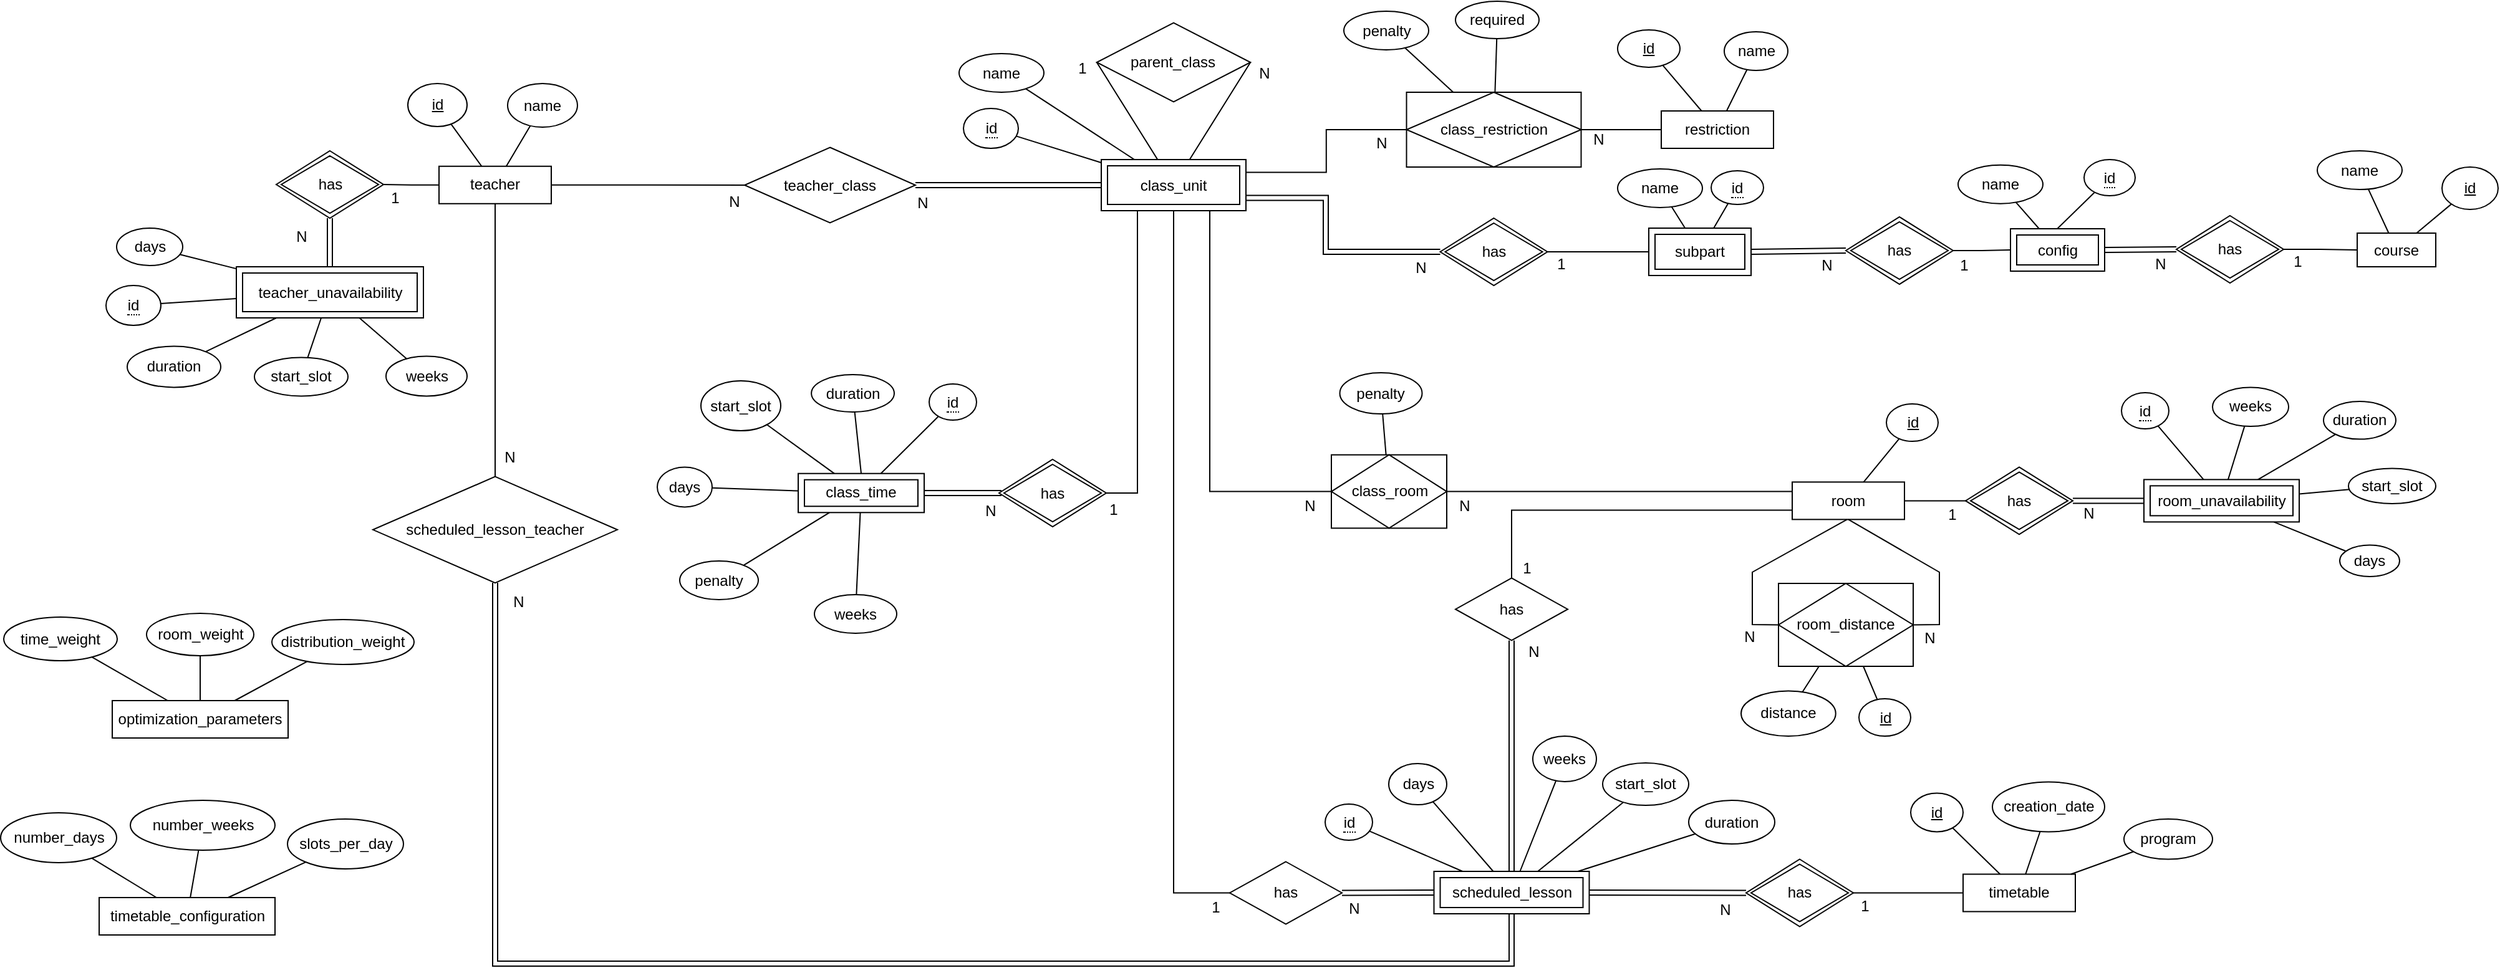 <mxfile version="26.0.16">
  <diagram name="Page-1" id="pkXf-up6cnqvc38uH5pA">
    <mxGraphModel dx="1862" dy="626" grid="0" gridSize="10" guides="1" tooltips="1" connect="1" arrows="1" fold="1" page="1" pageScale="1" pageWidth="827" pageHeight="1169" math="0" shadow="0">
      <root>
        <mxCell id="0" />
        <mxCell id="1" parent="0" />
        <mxCell id="RfgUkLckM-XOD2t2Phgp-1" value="teacher" style="rounded=0;whiteSpace=wrap;html=1;" parent="1" vertex="1">
          <mxGeometry x="-413" y="144.38" width="90" height="30" as="geometry" />
        </mxCell>
        <mxCell id="RfgUkLckM-XOD2t2Phgp-3" value="timetable" style="rounded=0;whiteSpace=wrap;html=1;" parent="1" vertex="1">
          <mxGeometry x="809" y="712.25" width="90" height="30" as="geometry" />
        </mxCell>
        <mxCell id="RfgUkLckM-XOD2t2Phgp-4" value="name" style="ellipse;whiteSpace=wrap;html=1;" parent="1" vertex="1">
          <mxGeometry x="-358" y="78" width="56" height="35" as="geometry" />
        </mxCell>
        <mxCell id="RfgUkLckM-XOD2t2Phgp-5" value="&lt;u&gt;id&lt;/u&gt;" style="ellipse;whiteSpace=wrap;html=1;" parent="1" vertex="1">
          <mxGeometry x="-438" y="78" width="47.5" height="34.5" as="geometry" />
        </mxCell>
        <mxCell id="RfgUkLckM-XOD2t2Phgp-8" value="" style="endArrow=none;html=1;rounded=0;" parent="1" source="RfgUkLckM-XOD2t2Phgp-5" target="RfgUkLckM-XOD2t2Phgp-1" edge="1">
          <mxGeometry width="50" height="50" relative="1" as="geometry">
            <mxPoint x="-448" y="159" as="sourcePoint" />
            <mxPoint x="-398" y="159" as="targetPoint" />
          </mxGeometry>
        </mxCell>
        <mxCell id="RfgUkLckM-XOD2t2Phgp-9" value="" style="endArrow=none;html=1;rounded=0;" parent="1" source="RfgUkLckM-XOD2t2Phgp-4" target="RfgUkLckM-XOD2t2Phgp-1" edge="1">
          <mxGeometry width="50" height="50" relative="1" as="geometry">
            <mxPoint x="-329.118" y="101.647" as="sourcePoint" />
            <mxPoint x="-364" y="144" as="targetPoint" />
          </mxGeometry>
        </mxCell>
        <mxCell id="RfgUkLckM-XOD2t2Phgp-14" value="&lt;u&gt;id&lt;/u&gt;" style="ellipse;whiteSpace=wrap;html=1;" parent="1" vertex="1">
          <mxGeometry x="767" y="647.25" width="42" height="31" as="geometry" />
        </mxCell>
        <mxCell id="RfgUkLckM-XOD2t2Phgp-19" value="" style="endArrow=none;html=1;rounded=0;" parent="1" source="RfgUkLckM-XOD2t2Phgp-14" target="RfgUkLckM-XOD2t2Phgp-3" edge="1">
          <mxGeometry width="50" height="50" relative="1" as="geometry">
            <mxPoint x="249" y="1077.25" as="sourcePoint" />
            <mxPoint x="251" y="1107.25" as="targetPoint" />
          </mxGeometry>
        </mxCell>
        <mxCell id="bcXNtD89giMIb3jXFdts-1" value="course" style="rounded=0;whiteSpace=wrap;html=1;" parent="1" vertex="1">
          <mxGeometry x="1125" y="198" width="63" height="27" as="geometry" />
        </mxCell>
        <mxCell id="bcXNtD89giMIb3jXFdts-14" value="&lt;u&gt;id&lt;/u&gt;" style="ellipse;whiteSpace=wrap;html=1;" parent="1" vertex="1">
          <mxGeometry x="1193" y="145" width="45" height="34" as="geometry" />
        </mxCell>
        <mxCell id="bcXNtD89giMIb3jXFdts-15" value="" style="endArrow=none;html=1;rounded=0;" parent="1" source="bcXNtD89giMIb3jXFdts-14" target="bcXNtD89giMIb3jXFdts-1" edge="1">
          <mxGeometry width="50" height="50" relative="1" as="geometry">
            <mxPoint x="471" y="284" as="sourcePoint" />
            <mxPoint x="436" y="340" as="targetPoint" />
          </mxGeometry>
        </mxCell>
        <mxCell id="jiQwkbqRdQQgW2EyC9Wi-4" style="edgeStyle=orthogonalEdgeStyle;rounded=0;orthogonalLoop=1;jettySize=auto;html=1;entryX=0;entryY=0.5;entryDx=0;entryDy=0;endArrow=none;startFill=0;exitX=1;exitY=0.5;exitDx=0;exitDy=0;" parent="1" source="DnB-IcPGnR8jbc4Zhwd8-8" target="bcXNtD89giMIb3jXFdts-1" edge="1">
          <mxGeometry relative="1" as="geometry">
            <mxPoint x="1069" y="211" as="sourcePoint" />
          </mxGeometry>
        </mxCell>
        <mxCell id="jiQwkbqRdQQgW2EyC9Wi-11" value="N" style="text;html=1;align=center;verticalAlign=middle;whiteSpace=wrap;rounded=0;" parent="1" vertex="1">
          <mxGeometry x="362.75" y="213" width="22.5" height="25" as="geometry" />
        </mxCell>
        <mxCell id="CwpDE3YvrMXc87gRrV8c-2" value="restriction" style="rounded=0;whiteSpace=wrap;html=1;" parent="1" vertex="1">
          <mxGeometry x="567" y="100" width="90" height="30" as="geometry" />
        </mxCell>
        <mxCell id="CwpDE3YvrMXc87gRrV8c-5" value="" style="endArrow=none;html=1;rounded=0;exitX=0;exitY=0.5;exitDx=0;exitDy=0;edgeStyle=orthogonalEdgeStyle;entryX=1;entryY=0.25;entryDx=0;entryDy=0;" parent="1" source="DnB-IcPGnR8jbc4Zhwd8-31" target="34NMFO7QnpSHcD-VDxKC-9" edge="1">
          <mxGeometry width="50" height="50" relative="1" as="geometry">
            <mxPoint x="355.0" y="115.005" as="sourcePoint" />
            <mxPoint x="246" y="100" as="targetPoint" />
          </mxGeometry>
        </mxCell>
        <mxCell id="CwpDE3YvrMXc87gRrV8c-6" value="" style="endArrow=none;html=1;rounded=0;entryX=0;entryY=0.5;entryDx=0;entryDy=0;edgeStyle=orthogonalEdgeStyle;exitX=1;exitY=0.5;exitDx=0;exitDy=0;" parent="1" source="DnB-IcPGnR8jbc4Zhwd8-31" target="CwpDE3YvrMXc87gRrV8c-2" edge="1">
          <mxGeometry width="50" height="50" relative="1" as="geometry">
            <mxPoint x="510.5" y="115.005" as="sourcePoint" />
            <mxPoint x="260" y="100" as="targetPoint" />
          </mxGeometry>
        </mxCell>
        <mxCell id="CwpDE3YvrMXc87gRrV8c-9" value="&lt;u&gt;id&lt;/u&gt;" style="ellipse;whiteSpace=wrap;html=1;" parent="1" vertex="1">
          <mxGeometry x="532" y="35" width="50" height="30" as="geometry" />
        </mxCell>
        <mxCell id="CwpDE3YvrMXc87gRrV8c-10" value="" style="endArrow=none;html=1;rounded=0;" parent="1" source="CwpDE3YvrMXc87gRrV8c-9" target="CwpDE3YvrMXc87gRrV8c-2" edge="1">
          <mxGeometry width="50" height="50" relative="1" as="geometry">
            <mxPoint x="299" y="51" as="sourcePoint" />
            <mxPoint x="349" y="1" as="targetPoint" />
          </mxGeometry>
        </mxCell>
        <mxCell id="CwpDE3YvrMXc87gRrV8c-11" value="name" style="ellipse;whiteSpace=wrap;html=1;" parent="1" vertex="1">
          <mxGeometry x="617.5" y="36.5" width="51" height="31" as="geometry" />
        </mxCell>
        <mxCell id="CwpDE3YvrMXc87gRrV8c-12" value="" style="endArrow=none;html=1;rounded=0;" parent="1" source="CwpDE3YvrMXc87gRrV8c-11" target="CwpDE3YvrMXc87gRrV8c-2" edge="1">
          <mxGeometry width="50" height="50" relative="1" as="geometry">
            <mxPoint x="-17" y="-57" as="sourcePoint" />
            <mxPoint x="65" y="-14" as="targetPoint" />
          </mxGeometry>
        </mxCell>
        <mxCell id="xcnXYv3SaFBbOcyUdqIz-3" value="N" style="text;html=1;align=center;verticalAlign=middle;whiteSpace=wrap;rounded=0;" parent="1" vertex="1">
          <mxGeometry x="330.5" y="113" width="23.5" height="25.5" as="geometry" />
        </mxCell>
        <mxCell id="xcnXYv3SaFBbOcyUdqIz-4" value="N" style="text;html=1;align=center;verticalAlign=middle;whiteSpace=wrap;rounded=0;" parent="1" vertex="1">
          <mxGeometry x="506" y="113" width="22" height="20" as="geometry" />
        </mxCell>
        <mxCell id="xcnXYv3SaFBbOcyUdqIz-6" value="room" style="rounded=0;whiteSpace=wrap;html=1;" parent="1" vertex="1">
          <mxGeometry x="672" y="397.69" width="90" height="30" as="geometry" />
        </mxCell>
        <mxCell id="xcnXYv3SaFBbOcyUdqIz-7" value="&lt;u&gt;id&lt;/u&gt;" style="ellipse;whiteSpace=wrap;html=1;" parent="1" vertex="1">
          <mxGeometry x="747.5" y="335" width="41.5" height="30" as="geometry" />
        </mxCell>
        <mxCell id="xcnXYv3SaFBbOcyUdqIz-8" value="" style="endArrow=none;html=1;rounded=0;" parent="1" source="xcnXYv3SaFBbOcyUdqIz-7" target="xcnXYv3SaFBbOcyUdqIz-6" edge="1">
          <mxGeometry width="50" height="50" relative="1" as="geometry">
            <mxPoint x="572" y="417.69" as="sourcePoint" />
            <mxPoint x="632" y="445.69" as="targetPoint" />
          </mxGeometry>
        </mxCell>
        <mxCell id="xcnXYv3SaFBbOcyUdqIz-10" value="" style="endArrow=none;html=1;rounded=0;exitX=0.5;exitY=1;exitDx=0;exitDy=0;entryX=0;entryY=0.5;entryDx=0;entryDy=0;" parent="1" target="DnB-IcPGnR8jbc4Zhwd8-32" edge="1">
          <mxGeometry width="50" height="50" relative="1" as="geometry">
            <mxPoint x="716" y="427.69" as="sourcePoint" />
            <mxPoint x="652" y="506.375" as="targetPoint" />
            <Array as="points">
              <mxPoint x="640" y="470" />
              <mxPoint x="640" y="512" />
            </Array>
          </mxGeometry>
        </mxCell>
        <mxCell id="xcnXYv3SaFBbOcyUdqIz-16" value="" style="endArrow=none;html=1;rounded=0;entryX=1;entryY=0.5;entryDx=0;entryDy=0;edgeStyle=orthogonalEdgeStyle;exitX=0;exitY=0.5;exitDx=0;exitDy=0;" parent="1" source="DnB-IcPGnR8jbc4Zhwd8-22" target="xcnXYv3SaFBbOcyUdqIz-6" edge="1">
          <mxGeometry width="50" height="50" relative="1" as="geometry">
            <mxPoint x="807.5" y="412.69" as="sourcePoint" />
            <mxPoint x="282" y="388.19" as="targetPoint" />
          </mxGeometry>
        </mxCell>
        <mxCell id="xcnXYv3SaFBbOcyUdqIz-18" value="N" style="text;html=1;align=center;verticalAlign=middle;whiteSpace=wrap;rounded=0;" parent="1" vertex="1">
          <mxGeometry x="897" y="409" width="25.5" height="28.69" as="geometry" />
        </mxCell>
        <mxCell id="xcnXYv3SaFBbOcyUdqIz-19" value="1" style="text;html=1;align=center;verticalAlign=middle;whiteSpace=wrap;rounded=0;" parent="1" vertex="1">
          <mxGeometry x="790" y="410" width="21" height="27.69" as="geometry" />
        </mxCell>
        <mxCell id="xcnXYv3SaFBbOcyUdqIz-20" value="start_slot" style="ellipse;whiteSpace=wrap;html=1;" parent="1" vertex="1">
          <mxGeometry x="1118" y="386.69" width="70" height="28.31" as="geometry" />
        </mxCell>
        <mxCell id="xcnXYv3SaFBbOcyUdqIz-21" value="duration" style="ellipse;whiteSpace=wrap;html=1;" parent="1" vertex="1">
          <mxGeometry x="1098" y="333" width="58" height="30.31" as="geometry" />
        </mxCell>
        <mxCell id="xcnXYv3SaFBbOcyUdqIz-22" value="weeks" style="ellipse;whiteSpace=wrap;html=1;" parent="1" vertex="1">
          <mxGeometry x="1009" y="321.69" width="61" height="31.31" as="geometry" />
        </mxCell>
        <mxCell id="xcnXYv3SaFBbOcyUdqIz-23" value="" style="endArrow=none;html=1;rounded=0;" parent="1" source="xcnXYv3SaFBbOcyUdqIz-22" target="DnB-IcPGnR8jbc4Zhwd8-23" edge="1">
          <mxGeometry width="50" height="50" relative="1" as="geometry">
            <mxPoint x="892" y="207.69" as="sourcePoint" />
            <mxPoint x="1033.655" y="395.19" as="targetPoint" />
          </mxGeometry>
        </mxCell>
        <mxCell id="xcnXYv3SaFBbOcyUdqIz-24" value="" style="endArrow=none;html=1;rounded=0;" parent="1" source="xcnXYv3SaFBbOcyUdqIz-21" target="DnB-IcPGnR8jbc4Zhwd8-23" edge="1">
          <mxGeometry width="50" height="50" relative="1" as="geometry">
            <mxPoint x="1032" y="307.69" as="sourcePoint" />
            <mxPoint x="1083.778" y="395.19" as="targetPoint" />
          </mxGeometry>
        </mxCell>
        <mxCell id="xcnXYv3SaFBbOcyUdqIz-25" value="" style="endArrow=none;html=1;rounded=0;" parent="1" source="xcnXYv3SaFBbOcyUdqIz-20" target="DnB-IcPGnR8jbc4Zhwd8-23" edge="1">
          <mxGeometry width="50" height="50" relative="1" as="geometry">
            <mxPoint x="986" y="356.69" as="sourcePoint" />
            <mxPoint x="1102" y="419.982" as="targetPoint" />
          </mxGeometry>
        </mxCell>
        <mxCell id="xcnXYv3SaFBbOcyUdqIz-26" value="N" style="text;html=1;align=center;verticalAlign=middle;whiteSpace=wrap;rounded=0;" parent="1" vertex="1">
          <mxGeometry x="628" y="511" width="20" height="22.5" as="geometry" />
        </mxCell>
        <mxCell id="xcnXYv3SaFBbOcyUdqIz-27" value="N" style="text;html=1;align=center;verticalAlign=middle;whiteSpace=wrap;rounded=0;" parent="1" vertex="1">
          <mxGeometry x="773.5" y="511" width="16.5" height="23.5" as="geometry" />
        </mxCell>
        <mxCell id="xcnXYv3SaFBbOcyUdqIz-33" style="edgeStyle=orthogonalEdgeStyle;rounded=0;orthogonalLoop=1;jettySize=auto;html=1;endArrow=none;startFill=0;entryX=0;entryY=0.5;entryDx=0;entryDy=0;exitX=1;exitY=0.75;exitDx=0;exitDy=0;shape=link;" parent="1" source="34NMFO7QnpSHcD-VDxKC-9" target="DnB-IcPGnR8jbc4Zhwd8-5" edge="1">
          <mxGeometry relative="1" as="geometry">
            <mxPoint x="290" y="156" as="sourcePoint" />
            <mxPoint x="352.0" y="213.005" as="targetPoint" />
            <Array as="points">
              <mxPoint x="298" y="170" />
              <mxPoint x="298" y="213" />
            </Array>
          </mxGeometry>
        </mxCell>
        <mxCell id="xcnXYv3SaFBbOcyUdqIz-34" value="1" style="text;html=1;align=center;verticalAlign=middle;whiteSpace=wrap;rounded=0;" parent="1" vertex="1">
          <mxGeometry x="477" y="210" width="20" height="26" as="geometry" />
        </mxCell>
        <mxCell id="xcnXYv3SaFBbOcyUdqIz-41" value="creation_date" style="ellipse;whiteSpace=wrap;html=1;" parent="1" vertex="1">
          <mxGeometry x="832.5" y="638.25" width="90" height="40" as="geometry" />
        </mxCell>
        <mxCell id="xcnXYv3SaFBbOcyUdqIz-42" value="" style="endArrow=none;html=1;rounded=0;" parent="1" source="RfgUkLckM-XOD2t2Phgp-3" target="xcnXYv3SaFBbOcyUdqIz-41" edge="1">
          <mxGeometry width="50" height="50" relative="1" as="geometry">
            <mxPoint x="229" y="1127.25" as="sourcePoint" />
            <mxPoint x="162" y="1170.25" as="targetPoint" />
          </mxGeometry>
        </mxCell>
        <mxCell id="xcnXYv3SaFBbOcyUdqIz-44" value="" style="endArrow=none;html=1;rounded=0;" parent="1" source="DnB-IcPGnR8jbc4Zhwd8-24" target="DnB-IcPGnR8jbc4Zhwd8-23" edge="1">
          <mxGeometry width="50" height="50" relative="1" as="geometry">
            <mxPoint x="978.883" y="355.054" as="sourcePoint" />
            <mxPoint x="1013.184" y="395.19" as="targetPoint" />
          </mxGeometry>
        </mxCell>
        <mxCell id="xcnXYv3SaFBbOcyUdqIz-53" value="N" style="text;html=1;align=center;verticalAlign=middle;whiteSpace=wrap;rounded=0;" parent="1" vertex="1">
          <mxGeometry x="606" y="729" width="25" height="24.25" as="geometry" />
        </mxCell>
        <mxCell id="xcnXYv3SaFBbOcyUdqIz-54" value="1" style="text;html=1;align=center;verticalAlign=middle;whiteSpace=wrap;rounded=0;" parent="1" vertex="1">
          <mxGeometry x="719" y="725.25" width="23" height="25.75" as="geometry" />
        </mxCell>
        <mxCell id="xcnXYv3SaFBbOcyUdqIz-56" value="start_slot" style="ellipse;whiteSpace=wrap;html=1;" parent="1" vertex="1">
          <mxGeometry x="-561" y="297.69" width="75" height="31" as="geometry" />
        </mxCell>
        <mxCell id="xcnXYv3SaFBbOcyUdqIz-57" value="duration" style="ellipse;whiteSpace=wrap;html=1;" parent="1" vertex="1">
          <mxGeometry x="-663" y="288.69" width="75" height="33" as="geometry" />
        </mxCell>
        <mxCell id="xcnXYv3SaFBbOcyUdqIz-58" value="weeks" style="ellipse;whiteSpace=wrap;html=1;" parent="1" vertex="1">
          <mxGeometry x="-455.5" y="296.69" width="65" height="32" as="geometry" />
        </mxCell>
        <mxCell id="xcnXYv3SaFBbOcyUdqIz-59" value="" style="endArrow=none;html=1;rounded=0;" parent="1" source="xcnXYv3SaFBbOcyUdqIz-58" target="DnB-IcPGnR8jbc4Zhwd8-19" edge="1">
          <mxGeometry width="50" height="50" relative="1" as="geometry">
            <mxPoint x="-632.5" y="47.75" as="sourcePoint" />
            <mxPoint x="-492.651" y="267.75" as="targetPoint" />
          </mxGeometry>
        </mxCell>
        <mxCell id="xcnXYv3SaFBbOcyUdqIz-60" value="" style="endArrow=none;html=1;rounded=0;" parent="1" source="xcnXYv3SaFBbOcyUdqIz-57" target="DnB-IcPGnR8jbc4Zhwd8-19" edge="1">
          <mxGeometry width="50" height="50" relative="1" as="geometry">
            <mxPoint x="-492.5" y="147.75" as="sourcePoint" />
            <mxPoint x="-538.681" y="267.75" as="targetPoint" />
          </mxGeometry>
        </mxCell>
        <mxCell id="xcnXYv3SaFBbOcyUdqIz-61" value="" style="endArrow=none;html=1;rounded=0;" parent="1" source="xcnXYv3SaFBbOcyUdqIz-56" target="DnB-IcPGnR8jbc4Zhwd8-19" edge="1">
          <mxGeometry width="50" height="50" relative="1" as="geometry">
            <mxPoint x="-523.405" y="322.216" as="sourcePoint" />
            <mxPoint x="-511.312" y="267.75" as="targetPoint" />
          </mxGeometry>
        </mxCell>
        <mxCell id="xcnXYv3SaFBbOcyUdqIz-63" value="" style="endArrow=none;html=1;rounded=0;" parent="1" source="DnB-IcPGnR8jbc4Zhwd8-20" target="DnB-IcPGnR8jbc4Zhwd8-19" edge="1">
          <mxGeometry width="50" height="50" relative="1" as="geometry">
            <mxPoint x="-646.061" y="254.839" as="sourcePoint" />
            <mxPoint x="-581" y="253.032" as="targetPoint" />
          </mxGeometry>
        </mxCell>
        <mxCell id="xcnXYv3SaFBbOcyUdqIz-65" style="edgeStyle=orthogonalEdgeStyle;rounded=0;orthogonalLoop=1;jettySize=auto;html=1;endArrow=none;startFill=0;exitX=0;exitY=0.5;exitDx=0;exitDy=0;entryX=1;entryY=0.5;entryDx=0;entryDy=0;" parent="1" source="RfgUkLckM-XOD2t2Phgp-1" target="DnB-IcPGnR8jbc4Zhwd8-17" edge="1">
          <mxGeometry relative="1" as="geometry">
            <mxPoint x="-181" y="384" as="sourcePoint" />
            <mxPoint x="-455" y="159.38" as="targetPoint" />
          </mxGeometry>
        </mxCell>
        <mxCell id="xcnXYv3SaFBbOcyUdqIz-67" value="1" style="text;html=1;align=center;verticalAlign=middle;whiteSpace=wrap;rounded=0;" parent="1" vertex="1">
          <mxGeometry x="-463" y="155" width="30" height="30" as="geometry" />
        </mxCell>
        <mxCell id="xcnXYv3SaFBbOcyUdqIz-68" value="N" style="text;html=1;align=center;verticalAlign=middle;whiteSpace=wrap;rounded=0;" parent="1" vertex="1">
          <mxGeometry x="-538.5" y="186" width="30" height="30" as="geometry" />
        </mxCell>
        <mxCell id="loU6qst1gXyBOw2LhkFR-6" style="edgeStyle=orthogonalEdgeStyle;rounded=0;orthogonalLoop=1;jettySize=auto;html=1;endArrow=none;startFill=0;entryX=0;entryY=0.5;entryDx=0;entryDy=0;exitX=1;exitY=0.5;exitDx=0;exitDy=0;" parent="1" source="DnB-IcPGnR8jbc4Zhwd8-7" target="DnB-IcPGnR8jbc4Zhwd8-9" edge="1">
          <mxGeometry relative="1" as="geometry">
            <mxPoint x="804" y="212" as="sourcePoint" />
            <mxPoint x="851.5" y="212" as="targetPoint" />
          </mxGeometry>
        </mxCell>
        <mxCell id="loU6qst1gXyBOw2LhkFR-9" style="edgeStyle=orthogonalEdgeStyle;rounded=0;orthogonalLoop=1;jettySize=auto;html=1;endArrow=none;startFill=0;exitX=1;exitY=0.5;exitDx=0;exitDy=0;entryX=0;entryY=0.5;entryDx=0;entryDy=0;" parent="1" source="DnB-IcPGnR8jbc4Zhwd8-5" target="DnB-IcPGnR8jbc4Zhwd8-6" edge="1">
          <mxGeometry relative="1" as="geometry">
            <mxPoint x="508" y="197" as="sourcePoint" />
            <mxPoint x="534" y="190" as="targetPoint" />
          </mxGeometry>
        </mxCell>
        <mxCell id="loU6qst1gXyBOw2LhkFR-10" value="N" style="text;html=1;align=center;verticalAlign=middle;whiteSpace=wrap;rounded=0;" parent="1" vertex="1">
          <mxGeometry x="687" y="210.5" width="26" height="27" as="geometry" />
        </mxCell>
        <mxCell id="loU6qst1gXyBOw2LhkFR-11" value="1" style="text;html=1;align=center;verticalAlign=middle;whiteSpace=wrap;rounded=0;" parent="1" vertex="1">
          <mxGeometry x="799" y="210" width="22" height="27" as="geometry" />
        </mxCell>
        <mxCell id="loU6qst1gXyBOw2LhkFR-12" value="N" style="text;html=1;align=center;verticalAlign=middle;whiteSpace=wrap;rounded=0;" parent="1" vertex="1">
          <mxGeometry x="954" y="208" width="27" height="29" as="geometry" />
        </mxCell>
        <mxCell id="loU6qst1gXyBOw2LhkFR-13" value="1" style="text;html=1;align=center;verticalAlign=middle;whiteSpace=wrap;rounded=0;" parent="1" vertex="1">
          <mxGeometry x="1066" y="206" width="23" height="30" as="geometry" />
        </mxCell>
        <mxCell id="loU6qst1gXyBOw2LhkFR-14" value="optimization_parameters" style="rounded=0;whiteSpace=wrap;html=1;" parent="1" vertex="1">
          <mxGeometry x="-675" y="573" width="141" height="30" as="geometry" />
        </mxCell>
        <mxCell id="loU6qst1gXyBOw2LhkFR-15" value="time_weight" style="ellipse;whiteSpace=wrap;html=1;" parent="1" vertex="1">
          <mxGeometry x="-762" y="506" width="91" height="35" as="geometry" />
        </mxCell>
        <mxCell id="loU6qst1gXyBOw2LhkFR-16" value="" style="endArrow=none;html=1;rounded=0;" parent="1" source="loU6qst1gXyBOw2LhkFR-15" target="loU6qst1gXyBOw2LhkFR-14" edge="1">
          <mxGeometry width="50" height="50" relative="1" as="geometry">
            <mxPoint x="-727" y="205" as="sourcePoint" />
            <mxPoint x="-641" y="248" as="targetPoint" />
          </mxGeometry>
        </mxCell>
        <mxCell id="loU6qst1gXyBOw2LhkFR-17" value="room_weight" style="ellipse;whiteSpace=wrap;html=1;" parent="1" vertex="1">
          <mxGeometry x="-647.5" y="503" width="86" height="34" as="geometry" />
        </mxCell>
        <mxCell id="loU6qst1gXyBOw2LhkFR-19" value="distribution_weight" style="ellipse;whiteSpace=wrap;html=1;" parent="1" vertex="1">
          <mxGeometry x="-547" y="508" width="114" height="36" as="geometry" />
        </mxCell>
        <mxCell id="loU6qst1gXyBOw2LhkFR-20" value="" style="endArrow=none;html=1;rounded=0;entryX=0.5;entryY=0;entryDx=0;entryDy=0;" parent="1" source="loU6qst1gXyBOw2LhkFR-17" target="loU6qst1gXyBOw2LhkFR-14" edge="1">
          <mxGeometry width="50" height="50" relative="1" as="geometry">
            <mxPoint x="-669" y="550" as="sourcePoint" />
            <mxPoint x="-618" y="583" as="targetPoint" />
          </mxGeometry>
        </mxCell>
        <mxCell id="loU6qst1gXyBOw2LhkFR-21" value="" style="endArrow=none;html=1;rounded=0;" parent="1" source="loU6qst1gXyBOw2LhkFR-19" target="loU6qst1gXyBOw2LhkFR-14" edge="1">
          <mxGeometry width="50" height="50" relative="1" as="geometry">
            <mxPoint x="-593" y="553" as="sourcePoint" />
            <mxPoint x="-594" y="583" as="targetPoint" />
          </mxGeometry>
        </mxCell>
        <mxCell id="loU6qst1gXyBOw2LhkFR-23" value="" style="endArrow=none;html=1;rounded=0;" parent="1" source="DnB-IcPGnR8jbc4Zhwd8-27" target="DnB-IcPGnR8jbc4Zhwd8-26" edge="1">
          <mxGeometry width="50" height="50" relative="1" as="geometry">
            <mxPoint x="327.029" y="677.653" as="sourcePoint" />
            <mxPoint x="410.505" y="712.25" as="targetPoint" />
          </mxGeometry>
        </mxCell>
        <mxCell id="loU6qst1gXyBOw2LhkFR-24" value="days" style="ellipse;whiteSpace=wrap;html=1;" parent="1" vertex="1">
          <mxGeometry x="348.5" y="623.5" width="46.5" height="33" as="geometry" />
        </mxCell>
        <mxCell id="loU6qst1gXyBOw2LhkFR-25" value="weeks" style="ellipse;whiteSpace=wrap;html=1;" parent="1" vertex="1">
          <mxGeometry x="464" y="601.5" width="51" height="36.5" as="geometry" />
        </mxCell>
        <mxCell id="loU6qst1gXyBOw2LhkFR-26" value="start_slot" style="ellipse;whiteSpace=wrap;html=1;" parent="1" vertex="1">
          <mxGeometry x="520" y="623" width="69" height="34" as="geometry" />
        </mxCell>
        <mxCell id="loU6qst1gXyBOw2LhkFR-27" value="timetable_configuration" style="rounded=0;whiteSpace=wrap;html=1;" parent="1" vertex="1">
          <mxGeometry x="-685.5" y="731" width="141" height="30" as="geometry" />
        </mxCell>
        <mxCell id="loU6qst1gXyBOw2LhkFR-28" value="slots_per_day" style="ellipse;whiteSpace=wrap;html=1;" parent="1" vertex="1">
          <mxGeometry x="-534.5" y="668" width="93" height="40" as="geometry" />
        </mxCell>
        <mxCell id="loU6qst1gXyBOw2LhkFR-30" value="" style="endArrow=none;html=1;rounded=0;" parent="1" source="loU6qst1gXyBOw2LhkFR-28" target="loU6qst1gXyBOw2LhkFR-27" edge="1">
          <mxGeometry width="50" height="50" relative="1" as="geometry">
            <mxPoint x="-673.5" y="561" as="sourcePoint" />
            <mxPoint x="-622.5" y="594" as="targetPoint" />
          </mxGeometry>
        </mxCell>
        <mxCell id="loU6qst1gXyBOw2LhkFR-31" value="" style="endArrow=none;html=1;rounded=0;" parent="1" source="loU6qst1gXyBOw2LhkFR-24" target="DnB-IcPGnR8jbc4Zhwd8-26" edge="1">
          <mxGeometry width="50" height="50" relative="1" as="geometry">
            <mxPoint x="407" y="687.25" as="sourcePoint" />
            <mxPoint x="434.268" y="712.25" as="targetPoint" />
          </mxGeometry>
        </mxCell>
        <mxCell id="loU6qst1gXyBOw2LhkFR-32" value="" style="endArrow=none;html=1;rounded=0;" parent="1" source="loU6qst1gXyBOw2LhkFR-25" target="DnB-IcPGnR8jbc4Zhwd8-26" edge="1">
          <mxGeometry width="50" height="50" relative="1" as="geometry">
            <mxPoint x="468" y="680.25" as="sourcePoint" />
            <mxPoint x="452.715" y="712.25" as="targetPoint" />
          </mxGeometry>
        </mxCell>
        <mxCell id="loU6qst1gXyBOw2LhkFR-33" value="" style="endArrow=none;html=1;rounded=0;" parent="1" source="loU6qst1gXyBOw2LhkFR-26" target="DnB-IcPGnR8jbc4Zhwd8-26" edge="1">
          <mxGeometry width="50" height="50" relative="1" as="geometry">
            <mxPoint x="548" y="682.25" as="sourcePoint" />
            <mxPoint x="465.274" y="712.25" as="targetPoint" />
          </mxGeometry>
        </mxCell>
        <mxCell id="loU6qst1gXyBOw2LhkFR-34" value="number_days" style="ellipse;whiteSpace=wrap;html=1;" parent="1" vertex="1">
          <mxGeometry x="-764.5" y="663" width="93" height="40" as="geometry" />
        </mxCell>
        <mxCell id="loU6qst1gXyBOw2LhkFR-35" value="" style="endArrow=none;html=1;rounded=0;" parent="1" source="loU6qst1gXyBOw2LhkFR-34" target="loU6qst1gXyBOw2LhkFR-27" edge="1">
          <mxGeometry width="50" height="50" relative="1" as="geometry">
            <mxPoint x="-665.5" y="710" as="sourcePoint" />
            <mxPoint x="-624.5" y="741" as="targetPoint" />
          </mxGeometry>
        </mxCell>
        <mxCell id="loU6qst1gXyBOw2LhkFR-36" value="number_weeks" style="ellipse;whiteSpace=wrap;html=1;" parent="1" vertex="1">
          <mxGeometry x="-660.5" y="653" width="116" height="40" as="geometry" />
        </mxCell>
        <mxCell id="loU6qst1gXyBOw2LhkFR-37" value="" style="endArrow=none;html=1;rounded=0;" parent="1" source="loU6qst1gXyBOw2LhkFR-36" target="loU6qst1gXyBOw2LhkFR-27" edge="1">
          <mxGeometry width="50" height="50" relative="1" as="geometry">
            <mxPoint x="-586.5" y="696" as="sourcePoint" />
            <mxPoint x="-592.5" y="748" as="targetPoint" />
          </mxGeometry>
        </mxCell>
        <mxCell id="loU6qst1gXyBOw2LhkFR-43" style="edgeStyle=orthogonalEdgeStyle;rounded=0;orthogonalLoop=1;jettySize=auto;html=1;endArrow=none;startFill=0;entryX=1;entryY=0.5;entryDx=0;entryDy=0;exitX=0.25;exitY=1;exitDx=0;exitDy=0;" parent="1" source="34NMFO7QnpSHcD-VDxKC-9" target="DnB-IcPGnR8jbc4Zhwd8-34" edge="1">
          <mxGeometry relative="1" as="geometry">
            <mxPoint x="146" y="184" as="sourcePoint" />
            <mxPoint x="125.5" y="477" as="targetPoint" />
          </mxGeometry>
        </mxCell>
        <mxCell id="loU6qst1gXyBOw2LhkFR-44" style="edgeStyle=orthogonalEdgeStyle;rounded=0;orthogonalLoop=1;jettySize=auto;html=1;endArrow=none;startFill=0;entryX=0;entryY=0.5;entryDx=0;entryDy=0;exitX=0.75;exitY=1;exitDx=0;exitDy=0;" parent="1" source="34NMFO7QnpSHcD-VDxKC-9" target="DnB-IcPGnR8jbc4Zhwd8-33" edge="1">
          <mxGeometry relative="1" as="geometry">
            <mxPoint x="193" y="190" as="sourcePoint" />
            <mxPoint x="276" y="406.005" as="targetPoint" />
          </mxGeometry>
        </mxCell>
        <mxCell id="loU6qst1gXyBOw2LhkFR-47" value="1" style="text;html=1;align=center;verticalAlign=middle;whiteSpace=wrap;rounded=0;" parent="1" vertex="1">
          <mxGeometry x="118" y="410" width="20" height="19.5" as="geometry" />
        </mxCell>
        <mxCell id="loU6qst1gXyBOw2LhkFR-48" value="N" style="text;html=1;align=center;verticalAlign=middle;whiteSpace=wrap;rounded=0;" parent="1" vertex="1">
          <mxGeometry x="18" y="410" width="23" height="21.5" as="geometry" />
        </mxCell>
        <mxCell id="loU6qst1gXyBOw2LhkFR-51" value="penalty" style="ellipse;whiteSpace=wrap;html=1;" parent="1" vertex="1">
          <mxGeometry x="309.25" y="310" width="66" height="33" as="geometry" />
        </mxCell>
        <mxCell id="loU6qst1gXyBOw2LhkFR-52" value="" style="endArrow=none;html=1;rounded=0;" parent="1" source="loU6qst1gXyBOw2LhkFR-51" target="DnB-IcPGnR8jbc4Zhwd8-33" edge="1">
          <mxGeometry width="50" height="50" relative="1" as="geometry">
            <mxPoint x="-148.5" y="143" as="sourcePoint" />
            <mxPoint x="344.152" y="377.676" as="targetPoint" />
          </mxGeometry>
        </mxCell>
        <mxCell id="loU6qst1gXyBOw2LhkFR-53" value="days" style="ellipse;whiteSpace=wrap;html=1;" parent="1" vertex="1">
          <mxGeometry x="-238" y="385.69" width="44" height="32" as="geometry" />
        </mxCell>
        <mxCell id="loU6qst1gXyBOw2LhkFR-54" value="start_slot" style="ellipse;whiteSpace=wrap;html=1;" parent="1" vertex="1">
          <mxGeometry x="-203" y="316.5" width="64" height="40" as="geometry" />
        </mxCell>
        <mxCell id="loU6qst1gXyBOw2LhkFR-55" value="duration" style="ellipse;whiteSpace=wrap;html=1;" parent="1" vertex="1">
          <mxGeometry x="-114.44" y="311.5" width="66.44" height="30" as="geometry" />
        </mxCell>
        <mxCell id="loU6qst1gXyBOw2LhkFR-56" value="weeks" style="ellipse;whiteSpace=wrap;html=1;" parent="1" vertex="1">
          <mxGeometry x="-112" y="488" width="66" height="31" as="geometry" />
        </mxCell>
        <mxCell id="loU6qst1gXyBOw2LhkFR-57" value="penalty" style="ellipse;whiteSpace=wrap;html=1;" parent="1" vertex="1">
          <mxGeometry x="-220" y="461" width="63" height="31" as="geometry" />
        </mxCell>
        <mxCell id="loU6qst1gXyBOw2LhkFR-58" value="" style="endArrow=none;html=1;rounded=0;" parent="1" source="loU6qst1gXyBOw2LhkFR-53" target="DnB-IcPGnR8jbc4Zhwd8-30" edge="1">
          <mxGeometry width="50" height="50" relative="1" as="geometry">
            <mxPoint x="-76" y="258.5" as="sourcePoint" />
            <mxPoint x="-144.515" y="399" as="targetPoint" />
          </mxGeometry>
        </mxCell>
        <mxCell id="loU6qst1gXyBOw2LhkFR-59" value="" style="endArrow=none;html=1;rounded=0;" parent="1" source="loU6qst1gXyBOw2LhkFR-54" target="DnB-IcPGnR8jbc4Zhwd8-30" edge="1">
          <mxGeometry width="50" height="50" relative="1" as="geometry">
            <mxPoint x="-201" y="388.5" as="sourcePoint" />
            <mxPoint x="-102.307" y="399" as="targetPoint" />
          </mxGeometry>
        </mxCell>
        <mxCell id="loU6qst1gXyBOw2LhkFR-60" value="" style="endArrow=none;html=1;rounded=0;entryX=0.5;entryY=0;entryDx=0;entryDy=0;" parent="1" source="loU6qst1gXyBOw2LhkFR-55" target="DnB-IcPGnR8jbc4Zhwd8-30" edge="1">
          <mxGeometry width="50" height="50" relative="1" as="geometry">
            <mxPoint x="-116" y="389.5" as="sourcePoint" />
            <mxPoint x="-80.948" y="399" as="targetPoint" />
          </mxGeometry>
        </mxCell>
        <mxCell id="loU6qst1gXyBOw2LhkFR-61" value="" style="endArrow=none;html=1;rounded=0;" parent="1" source="loU6qst1gXyBOw2LhkFR-56" target="DnB-IcPGnR8jbc4Zhwd8-30" edge="1">
          <mxGeometry width="50" height="50" relative="1" as="geometry">
            <mxPoint x="-57" y="389.5" as="sourcePoint" />
            <mxPoint x="-58.789" y="399" as="targetPoint" />
          </mxGeometry>
        </mxCell>
        <mxCell id="loU6qst1gXyBOw2LhkFR-62" value="" style="endArrow=none;html=1;rounded=0;" parent="1" source="loU6qst1gXyBOw2LhkFR-57" target="DnB-IcPGnR8jbc4Zhwd8-30" edge="1">
          <mxGeometry width="50" height="50" relative="1" as="geometry">
            <mxPoint x="9" y="386.5" as="sourcePoint" />
            <mxPoint x="-149" y="422.975" as="targetPoint" />
          </mxGeometry>
        </mxCell>
        <mxCell id="loU6qst1gXyBOw2LhkFR-65" style="edgeStyle=orthogonalEdgeStyle;rounded=0;orthogonalLoop=1;jettySize=auto;html=1;endArrow=none;startFill=0;entryX=1;entryY=0.5;entryDx=0;entryDy=0;exitX=0;exitY=0.25;exitDx=0;exitDy=0;" parent="1" source="xcnXYv3SaFBbOcyUdqIz-6" target="DnB-IcPGnR8jbc4Zhwd8-33" edge="1">
          <mxGeometry relative="1" as="geometry">
            <mxPoint x="540" y="407.69" as="sourcePoint" />
            <mxPoint x="399.25" y="406.005" as="targetPoint" />
          </mxGeometry>
        </mxCell>
        <mxCell id="loU6qst1gXyBOw2LhkFR-66" value="has" style="shape=rhombus;perimeter=rhombusPerimeter;whiteSpace=wrap;html=1;align=center;" parent="1" vertex="1">
          <mxGeometry x="402" y="474.69" width="90" height="50" as="geometry" />
        </mxCell>
        <mxCell id="loU6qst1gXyBOw2LhkFR-67" style="edgeStyle=orthogonalEdgeStyle;rounded=0;orthogonalLoop=1;jettySize=auto;html=1;endArrow=none;startFill=0;exitX=0;exitY=0.75;exitDx=0;exitDy=0;entryX=0.5;entryY=0;entryDx=0;entryDy=0;" parent="1" source="xcnXYv3SaFBbOcyUdqIz-6" target="loU6qst1gXyBOw2LhkFR-66" edge="1">
          <mxGeometry relative="1" as="geometry">
            <mxPoint x="682" y="430.69" as="sourcePoint" />
            <mxPoint x="328" y="430.69" as="targetPoint" />
          </mxGeometry>
        </mxCell>
        <mxCell id="loU6qst1gXyBOw2LhkFR-69" value="N" style="text;html=1;align=center;verticalAlign=middle;whiteSpace=wrap;rounded=0;" parent="1" vertex="1">
          <mxGeometry x="275" y="408" width="21" height="18" as="geometry" />
        </mxCell>
        <mxCell id="loU6qst1gXyBOw2LhkFR-70" value="N" style="text;html=1;align=center;verticalAlign=middle;whiteSpace=wrap;rounded=0;" parent="1" vertex="1">
          <mxGeometry x="397" y="407" width="25" height="19" as="geometry" />
        </mxCell>
        <mxCell id="loU6qst1gXyBOw2LhkFR-72" value="1" style="text;html=1;align=center;verticalAlign=middle;whiteSpace=wrap;rounded=0;" parent="1" vertex="1">
          <mxGeometry x="445.75" y="455" width="27.25" height="24" as="geometry" />
        </mxCell>
        <mxCell id="loU6qst1gXyBOw2LhkFR-73" value="N" style="text;html=1;align=center;verticalAlign=middle;whiteSpace=wrap;rounded=0;movable=1;resizable=1;rotatable=1;deletable=1;editable=1;locked=0;connectable=1;" parent="1" vertex="1">
          <mxGeometry x="453.75" y="524.69" width="22" height="19" as="geometry" />
        </mxCell>
        <mxCell id="loU6qst1gXyBOw2LhkFR-74" value="penalty" style="ellipse;whiteSpace=wrap;html=1;" parent="1" vertex="1">
          <mxGeometry x="312.5" y="20" width="68" height="31" as="geometry" />
        </mxCell>
        <mxCell id="loU6qst1gXyBOw2LhkFR-75" value="required" style="ellipse;whiteSpace=wrap;html=1;" parent="1" vertex="1">
          <mxGeometry x="402" y="12" width="67" height="30" as="geometry" />
        </mxCell>
        <mxCell id="loU6qst1gXyBOw2LhkFR-76" value="" style="endArrow=none;html=1;rounded=0;" parent="1" source="loU6qst1gXyBOw2LhkFR-74" target="DnB-IcPGnR8jbc4Zhwd8-31" edge="1">
          <mxGeometry width="50" height="50" relative="1" as="geometry">
            <mxPoint x="157" y="104" as="sourcePoint" />
            <mxPoint x="405.637" y="90.012" as="targetPoint" />
          </mxGeometry>
        </mxCell>
        <mxCell id="loU6qst1gXyBOw2LhkFR-77" value="" style="endArrow=none;html=1;rounded=0;" parent="1" source="loU6qst1gXyBOw2LhkFR-75" target="DnB-IcPGnR8jbc4Zhwd8-31" edge="1">
          <mxGeometry width="50" height="50" relative="1" as="geometry">
            <mxPoint x="359" y="62" as="sourcePoint" />
            <mxPoint x="433.931" y="77.213" as="targetPoint" />
          </mxGeometry>
        </mxCell>
        <mxCell id="loU6qst1gXyBOw2LhkFR-81" value="" style="endArrow=none;html=1;rounded=0;" parent="1" source="DnB-IcPGnR8jbc4Zhwd8-6" target="DnB-IcPGnR8jbc4Zhwd8-11" edge="1">
          <mxGeometry width="50" height="50" relative="1" as="geometry">
            <mxPoint x="633.074" y="198" as="sourcePoint" />
            <mxPoint x="661.618" y="174.566" as="targetPoint" />
          </mxGeometry>
        </mxCell>
        <mxCell id="loU6qst1gXyBOw2LhkFR-82" value="" style="endArrow=none;html=1;rounded=0;" parent="1" source="DnB-IcPGnR8jbc4Zhwd8-12" edge="1">
          <mxGeometry width="50" height="50" relative="1" as="geometry">
            <mxPoint x="623" y="236" as="sourcePoint" />
            <mxPoint x="880.888" y="198" as="targetPoint" />
          </mxGeometry>
        </mxCell>
        <mxCell id="loU6qst1gXyBOw2LhkFR-83" value="has" style="shape=rhombus;perimeter=rhombusPerimeter;whiteSpace=wrap;html=1;align=center;" parent="1" vertex="1">
          <mxGeometry x="221" y="702.25" width="90" height="50" as="geometry" />
        </mxCell>
        <mxCell id="loU6qst1gXyBOw2LhkFR-85" style="edgeStyle=orthogonalEdgeStyle;rounded=0;orthogonalLoop=1;jettySize=auto;html=1;endArrow=none;startFill=0;exitX=0;exitY=0.5;exitDx=0;exitDy=0;entryX=0.5;entryY=1;entryDx=0;entryDy=0;" parent="1" source="loU6qst1gXyBOw2LhkFR-83" target="34NMFO7QnpSHcD-VDxKC-9" edge="1">
          <mxGeometry relative="1" as="geometry">
            <mxPoint x="542" y="579" as="sourcePoint" />
            <mxPoint x="170" y="193" as="targetPoint" />
          </mxGeometry>
        </mxCell>
        <mxCell id="loU6qst1gXyBOw2LhkFR-86" value="1" style="text;html=1;align=center;verticalAlign=middle;whiteSpace=wrap;rounded=0;" parent="1" vertex="1">
          <mxGeometry x="198" y="725.75" width="24" height="26.25" as="geometry" />
        </mxCell>
        <mxCell id="loU6qst1gXyBOw2LhkFR-87" value="N" style="text;html=1;align=center;verticalAlign=middle;whiteSpace=wrap;rounded=0;" parent="1" vertex="1">
          <mxGeometry x="306.5" y="726" width="27.5" height="28.25" as="geometry" />
        </mxCell>
        <mxCell id="H9UFSPzHqqpShPV12_aN-1" value="distance" style="ellipse;whiteSpace=wrap;html=1;" parent="1" vertex="1">
          <mxGeometry x="631" y="565.19" width="75.87" height="36.31" as="geometry" />
        </mxCell>
        <mxCell id="H9UFSPzHqqpShPV12_aN-2" value="" style="endArrow=none;html=1;rounded=0;" parent="1" source="H9UFSPzHqqpShPV12_aN-1" target="DnB-IcPGnR8jbc4Zhwd8-32" edge="1">
          <mxGeometry width="50" height="50" relative="1" as="geometry">
            <mxPoint x="341" y="336.69" as="sourcePoint" />
            <mxPoint x="713.627" y="538.059" as="targetPoint" />
          </mxGeometry>
        </mxCell>
        <mxCell id="34NMFO7QnpSHcD-VDxKC-2" value="teacher_class" style="shape=rhombus;perimeter=rhombusPerimeter;whiteSpace=wrap;html=1;align=center;" parent="1" vertex="1">
          <mxGeometry x="-168" y="129.25" width="137" height="60.5" as="geometry" />
        </mxCell>
        <mxCell id="34NMFO7QnpSHcD-VDxKC-4" style="edgeStyle=orthogonalEdgeStyle;rounded=0;orthogonalLoop=1;jettySize=auto;html=1;endArrow=none;startFill=0;entryX=0;entryY=0.5;entryDx=0;entryDy=0;exitX=1;exitY=0.5;exitDx=0;exitDy=0;bendable=1;" parent="1" source="RfgUkLckM-XOD2t2Phgp-1" target="34NMFO7QnpSHcD-VDxKC-2" edge="1">
          <mxGeometry relative="1" as="geometry">
            <mxPoint x="-272" y="164" as="targetPoint" />
            <mxPoint x="-320" y="163" as="sourcePoint" />
          </mxGeometry>
        </mxCell>
        <mxCell id="34NMFO7QnpSHcD-VDxKC-6" value="" style="endArrow=none;html=1;rounded=0;" parent="1" source="34NMFO7QnpSHcD-VDxKC-8" target="34NMFO7QnpSHcD-VDxKC-9" edge="1">
          <mxGeometry width="50" height="50" relative="1" as="geometry">
            <mxPoint x="346" y="102" as="sourcePoint" />
            <mxPoint x="349" y="146" as="targetPoint" />
          </mxGeometry>
        </mxCell>
        <mxCell id="34NMFO7QnpSHcD-VDxKC-8" value="&lt;span style=&quot;border-bottom: 1px dotted&quot;&gt;id&lt;/span&gt;" style="ellipse;whiteSpace=wrap;html=1;align=center;" parent="1" vertex="1">
          <mxGeometry x="7.5" y="98" width="44" height="32" as="geometry" />
        </mxCell>
        <mxCell id="34NMFO7QnpSHcD-VDxKC-9" value="class_unit" style="shape=ext;margin=3;double=1;whiteSpace=wrap;html=1;align=center;" parent="1" vertex="1">
          <mxGeometry x="118" y="139" width="116" height="41" as="geometry" />
        </mxCell>
        <mxCell id="34NMFO7QnpSHcD-VDxKC-13" value="N" style="text;html=1;align=center;verticalAlign=middle;whiteSpace=wrap;rounded=0;" parent="1" vertex="1">
          <mxGeometry x="-40" y="158.5" width="30" height="30" as="geometry" />
        </mxCell>
        <mxCell id="34NMFO7QnpSHcD-VDxKC-14" value="N" style="text;html=1;align=center;verticalAlign=middle;whiteSpace=wrap;rounded=0;" parent="1" vertex="1">
          <mxGeometry x="-191" y="158" width="30" height="30" as="geometry" />
        </mxCell>
        <mxCell id="JmAegmkjkGi4BVibfBYT-1" value="" style="shape=link;html=1;rounded=0;exitX=0.5;exitY=1;exitDx=0;exitDy=0;entryX=0.5;entryY=0;entryDx=0;entryDy=0;" parent="1" source="DnB-IcPGnR8jbc4Zhwd8-17" target="DnB-IcPGnR8jbc4Zhwd8-19" edge="1">
          <mxGeometry relative="1" as="geometry">
            <mxPoint x="-500" y="184.38" as="sourcePoint" />
            <mxPoint x="-499.045" y="232.75" as="targetPoint" />
          </mxGeometry>
        </mxCell>
        <mxCell id="JmAegmkjkGi4BVibfBYT-5" value="" style="shape=link;html=1;rounded=0;exitX=1;exitY=0.5;exitDx=0;exitDy=0;entryX=0;entryY=0.5;entryDx=0;entryDy=0;" parent="1" source="34NMFO7QnpSHcD-VDxKC-2" target="34NMFO7QnpSHcD-VDxKC-9" edge="1">
          <mxGeometry relative="1" as="geometry">
            <mxPoint x="-365" y="198" as="sourcePoint" />
            <mxPoint x="-365" y="248" as="targetPoint" />
          </mxGeometry>
        </mxCell>
        <mxCell id="JmAegmkjkGi4BVibfBYT-6" value="" style="shape=link;html=1;rounded=0;exitX=1;exitY=0.5;exitDx=0;exitDy=0;entryX=0.023;entryY=0.5;entryDx=0;entryDy=0;entryPerimeter=0;" parent="1" source="DnB-IcPGnR8jbc4Zhwd8-30" target="DnB-IcPGnR8jbc4Zhwd8-34" edge="1">
          <mxGeometry relative="1" as="geometry">
            <mxPoint x="-12.75" y="418.5" as="sourcePoint" />
            <mxPoint x="36.5" y="418.5" as="targetPoint" />
          </mxGeometry>
        </mxCell>
        <mxCell id="JmAegmkjkGi4BVibfBYT-8" value="" style="shape=link;html=1;rounded=0;entryX=1;entryY=0.5;entryDx=0;entryDy=0;exitX=0;exitY=0.5;exitDx=0;exitDy=0;" parent="1" source="DnB-IcPGnR8jbc4Zhwd8-25" target="DnB-IcPGnR8jbc4Zhwd8-26" edge="1">
          <mxGeometry relative="1" as="geometry">
            <mxPoint x="631" y="727.25" as="sourcePoint" />
            <mxPoint x="516.5" y="727.25" as="targetPoint" />
          </mxGeometry>
        </mxCell>
        <mxCell id="JmAegmkjkGi4BVibfBYT-9" value="" style="shape=link;html=1;rounded=0;entryX=1;entryY=0.5;entryDx=0;entryDy=0;exitX=0;exitY=0.5;exitDx=0;exitDy=0;" parent="1" source="DnB-IcPGnR8jbc4Zhwd8-26" target="loU6qst1gXyBOw2LhkFR-83" edge="1">
          <mxGeometry relative="1" as="geometry">
            <mxPoint x="377.0" y="727.25" as="sourcePoint" />
            <mxPoint x="46" y="801.91" as="targetPoint" />
          </mxGeometry>
        </mxCell>
        <mxCell id="JmAegmkjkGi4BVibfBYT-10" value="" style="shape=link;html=1;rounded=0;entryX=0.5;entryY=0;entryDx=0;entryDy=0;exitX=0.5;exitY=1;exitDx=0;exitDy=0;edgeStyle=orthogonalEdgeStyle;movable=1;resizable=1;rotatable=1;deletable=1;editable=1;locked=0;connectable=1;" parent="1" source="loU6qst1gXyBOw2LhkFR-66" target="DnB-IcPGnR8jbc4Zhwd8-26" edge="1">
          <mxGeometry relative="1" as="geometry">
            <mxPoint x="462" y="621" as="sourcePoint" />
            <mxPoint x="446.75" y="712.25" as="targetPoint" />
          </mxGeometry>
        </mxCell>
        <mxCell id="JmAegmkjkGi4BVibfBYT-12" value="" style="endArrow=none;html=1;rounded=0;entryX=1;entryY=0.5;entryDx=0;entryDy=0;edgeStyle=orthogonalEdgeStyle;exitX=0;exitY=0.5;exitDx=0;exitDy=0;" parent="1" source="RfgUkLckM-XOD2t2Phgp-3" target="DnB-IcPGnR8jbc4Zhwd8-25" edge="1">
          <mxGeometry width="50" height="50" relative="1" as="geometry">
            <mxPoint x="772" y="704.25" as="sourcePoint" />
            <mxPoint x="721" y="727.25" as="targetPoint" />
          </mxGeometry>
        </mxCell>
        <mxCell id="JmAegmkjkGi4BVibfBYT-14" value="" style="shape=link;html=1;rounded=0;entryX=1;entryY=0.5;entryDx=0;entryDy=0;exitX=0;exitY=0.5;exitDx=0;exitDy=0;" parent="1" source="DnB-IcPGnR8jbc4Zhwd8-8" target="DnB-IcPGnR8jbc4Zhwd8-9" edge="1">
          <mxGeometry relative="1" as="geometry">
            <mxPoint x="979" y="211" as="sourcePoint" />
            <mxPoint x="915.5" y="212" as="targetPoint" />
          </mxGeometry>
        </mxCell>
        <mxCell id="JmAegmkjkGi4BVibfBYT-15" value="" style="shape=link;html=1;rounded=0;exitX=0;exitY=0.5;exitDx=0;exitDy=0;entryX=1;entryY=0.5;entryDx=0;entryDy=0;" parent="1" source="DnB-IcPGnR8jbc4Zhwd8-7" target="DnB-IcPGnR8jbc4Zhwd8-6" edge="1">
          <mxGeometry relative="1" as="geometry">
            <mxPoint x="714" y="212" as="sourcePoint" />
            <mxPoint x="696" y="185" as="targetPoint" />
          </mxGeometry>
        </mxCell>
        <mxCell id="JmAegmkjkGi4BVibfBYT-16" value="" style="shape=link;html=1;rounded=0;entryX=1;entryY=0.5;entryDx=0;entryDy=0;exitX=0;exitY=0.5;exitDx=0;exitDy=0;" parent="1" source="DnB-IcPGnR8jbc4Zhwd8-23" target="DnB-IcPGnR8jbc4Zhwd8-22" edge="1">
          <mxGeometry relative="1" as="geometry">
            <mxPoint x="952" y="412.69" as="sourcePoint" />
            <mxPoint x="897.5" y="412.69" as="targetPoint" />
          </mxGeometry>
        </mxCell>
        <mxCell id="S6V5yhRo8JijAU2IWsGi-3" value="duration" style="ellipse;whiteSpace=wrap;html=1;" parent="1" vertex="1">
          <mxGeometry x="589" y="653" width="69" height="35" as="geometry" />
        </mxCell>
        <mxCell id="S6V5yhRo8JijAU2IWsGi-4" value="" style="endArrow=none;html=1;rounded=0;" parent="1" source="S6V5yhRo8JijAU2IWsGi-3" target="DnB-IcPGnR8jbc4Zhwd8-26" edge="1">
          <mxGeometry width="50" height="50" relative="1" as="geometry">
            <mxPoint x="555" y="694.25" as="sourcePoint" />
            <mxPoint x="493.468" y="712.25" as="targetPoint" />
          </mxGeometry>
        </mxCell>
        <mxCell id="S6V5yhRo8JijAU2IWsGi-8" value="" style="endArrow=none;html=1;rounded=0;entryX=1;entryY=0.5;entryDx=0;entryDy=0;exitX=0.5;exitY=1;exitDx=0;exitDy=0;" parent="1" source="xcnXYv3SaFBbOcyUdqIz-6" target="DnB-IcPGnR8jbc4Zhwd8-32" edge="1">
          <mxGeometry width="50" height="50" relative="1" as="geometry">
            <mxPoint x="868" y="427.69" as="sourcePoint" />
            <mxPoint x="775.25" y="506.375" as="targetPoint" />
            <Array as="points">
              <mxPoint x="790" y="470" />
              <mxPoint x="790" y="512" />
            </Array>
          </mxGeometry>
        </mxCell>
        <mxCell id="vkLdFg2dgFDLmTg8ppV9-1" value="days" style="ellipse;whiteSpace=wrap;html=1;" parent="1" vertex="1">
          <mxGeometry x="1111" y="448.19" width="48" height="25.31" as="geometry" />
        </mxCell>
        <mxCell id="vkLdFg2dgFDLmTg8ppV9-2" value="" style="endArrow=none;html=1;rounded=0;" parent="1" source="vkLdFg2dgFDLmTg8ppV9-1" target="DnB-IcPGnR8jbc4Zhwd8-23" edge="1">
          <mxGeometry width="50" height="50" relative="1" as="geometry">
            <mxPoint x="991" y="364.69" as="sourcePoint" />
            <mxPoint x="1058.011" y="430.19" as="targetPoint" />
          </mxGeometry>
        </mxCell>
        <mxCell id="vkLdFg2dgFDLmTg8ppV9-4" value="days" style="ellipse;whiteSpace=wrap;html=1;" parent="1" vertex="1">
          <mxGeometry x="-671.5" y="194" width="53" height="30" as="geometry" />
        </mxCell>
        <mxCell id="vkLdFg2dgFDLmTg8ppV9-5" value="" style="endArrow=none;html=1;rounded=0;" parent="1" source="vkLdFg2dgFDLmTg8ppV9-4" target="DnB-IcPGnR8jbc4Zhwd8-19" edge="1">
          <mxGeometry width="50" height="50" relative="1" as="geometry">
            <mxPoint x="-454" y="337" as="sourcePoint" />
            <mxPoint x="-557.983" y="232.75" as="targetPoint" />
          </mxGeometry>
        </mxCell>
        <mxCell id="5OBtpOrzZ91cLJ5HXCoG-1" value="1" style="text;html=1;align=center;verticalAlign=middle;whiteSpace=wrap;rounded=0;" parent="1" vertex="1">
          <mxGeometry x="88" y="51" width="30" height="30" as="geometry" />
        </mxCell>
        <mxCell id="5OBtpOrzZ91cLJ5HXCoG-2" value="N" style="text;html=1;align=center;verticalAlign=middle;whiteSpace=wrap;rounded=0;" parent="1" vertex="1">
          <mxGeometry x="234" y="55" width="30" height="30" as="geometry" />
        </mxCell>
        <mxCell id="5OBtpOrzZ91cLJ5HXCoG-5" value="parent_class" style="shape=rhombus;perimeter=rhombusPerimeter;whiteSpace=wrap;html=1;align=center;" parent="1" vertex="1">
          <mxGeometry x="114.37" y="29.31" width="123.25" height="63.37" as="geometry" />
        </mxCell>
        <mxCell id="5OBtpOrzZ91cLJ5HXCoG-6" value="" style="endArrow=none;html=1;rounded=0;exitX=0;exitY=0.5;exitDx=0;exitDy=0;" parent="1" source="5OBtpOrzZ91cLJ5HXCoG-5" target="34NMFO7QnpSHcD-VDxKC-9" edge="1">
          <mxGeometry width="50" height="50" relative="1" as="geometry">
            <mxPoint x="-248" y="231" as="sourcePoint" />
            <mxPoint x="-89" y="261" as="targetPoint" />
          </mxGeometry>
        </mxCell>
        <mxCell id="5OBtpOrzZ91cLJ5HXCoG-7" value="" style="endArrow=none;html=1;rounded=0;exitX=1;exitY=0.5;exitDx=0;exitDy=0;" parent="1" source="5OBtpOrzZ91cLJ5HXCoG-5" target="34NMFO7QnpSHcD-VDxKC-9" edge="1">
          <mxGeometry width="50" height="50" relative="1" as="geometry">
            <mxPoint x="-238" y="241" as="sourcePoint" />
            <mxPoint x="-154" y="187" as="targetPoint" />
          </mxGeometry>
        </mxCell>
        <mxCell id="z5VyCaV0rGjMML77XVD9-1" value="scheduled_lesson_teacher" style="shape=rhombus;perimeter=rhombusPerimeter;whiteSpace=wrap;html=1;align=center;" parent="1" vertex="1">
          <mxGeometry x="-466" y="393.31" width="196" height="85.25" as="geometry" />
        </mxCell>
        <mxCell id="z5VyCaV0rGjMML77XVD9-2" value="" style="shape=link;html=1;rounded=0;entryX=0.5;entryY=1;entryDx=0;entryDy=0;exitX=0.5;exitY=1;exitDx=0;exitDy=0;edgeStyle=orthogonalEdgeStyle;" parent="1" source="z5VyCaV0rGjMML77XVD9-1" target="DnB-IcPGnR8jbc4Zhwd8-26" edge="1">
          <mxGeometry relative="1" as="geometry">
            <mxPoint x="-34" y="676" as="sourcePoint" />
            <mxPoint x="446.75" y="742.25" as="targetPoint" />
            <Array as="points">
              <mxPoint x="-368" y="784" />
              <mxPoint x="447" y="784" />
            </Array>
          </mxGeometry>
        </mxCell>
        <mxCell id="z5VyCaV0rGjMML77XVD9-3" value="N" style="text;html=1;align=center;verticalAlign=middle;whiteSpace=wrap;rounded=0;" parent="1" vertex="1">
          <mxGeometry x="-371" y="363.31" width="30" height="30" as="geometry" />
        </mxCell>
        <mxCell id="z5VyCaV0rGjMML77XVD9-4" style="edgeStyle=orthogonalEdgeStyle;rounded=0;orthogonalLoop=1;jettySize=auto;html=1;endArrow=none;startFill=0;exitX=0.5;exitY=1;exitDx=0;exitDy=0;entryX=0.5;entryY=0;entryDx=0;entryDy=0;" parent="1" source="RfgUkLckM-XOD2t2Phgp-1" target="z5VyCaV0rGjMML77XVD9-1" edge="1">
          <mxGeometry relative="1" as="geometry">
            <mxPoint x="-307" y="431.69" as="sourcePoint" />
            <mxPoint x="-403" y="566.69" as="targetPoint" />
          </mxGeometry>
        </mxCell>
        <mxCell id="z5VyCaV0rGjMML77XVD9-5" value="N" style="text;html=1;align=center;verticalAlign=middle;whiteSpace=wrap;rounded=0;" parent="1" vertex="1">
          <mxGeometry x="-364" y="478.56" width="30" height="30" as="geometry" />
        </mxCell>
        <mxCell id="DnB-IcPGnR8jbc4Zhwd8-2" value="program" style="ellipse;whiteSpace=wrap;html=1;" parent="1" vertex="1">
          <mxGeometry x="938" y="668" width="71" height="32.25" as="geometry" />
        </mxCell>
        <mxCell id="DnB-IcPGnR8jbc4Zhwd8-3" value="" style="endArrow=none;html=1;rounded=0;" parent="1" source="RfgUkLckM-XOD2t2Phgp-3" target="DnB-IcPGnR8jbc4Zhwd8-2" edge="1">
          <mxGeometry width="50" height="50" relative="1" as="geometry">
            <mxPoint x="944" y="575" as="sourcePoint" />
            <mxPoint x="881" y="688" as="targetPoint" />
          </mxGeometry>
        </mxCell>
        <mxCell id="DnB-IcPGnR8jbc4Zhwd8-5" value="has" style="shape=rhombus;double=1;perimeter=rhombusPerimeter;whiteSpace=wrap;html=1;align=center;" parent="1" vertex="1">
          <mxGeometry x="389.75" y="186" width="86" height="54" as="geometry" />
        </mxCell>
        <mxCell id="DnB-IcPGnR8jbc4Zhwd8-6" value="subpart" style="shape=ext;margin=3;double=1;whiteSpace=wrap;html=1;align=center;" parent="1" vertex="1">
          <mxGeometry x="557" y="194" width="82" height="38" as="geometry" />
        </mxCell>
        <mxCell id="DnB-IcPGnR8jbc4Zhwd8-7" value="has" style="shape=rhombus;double=1;perimeter=rhombusPerimeter;whiteSpace=wrap;html=1;align=center;" parent="1" vertex="1">
          <mxGeometry x="715" y="185" width="86" height="54" as="geometry" />
        </mxCell>
        <mxCell id="DnB-IcPGnR8jbc4Zhwd8-8" value="has" style="shape=rhombus;double=1;perimeter=rhombusPerimeter;whiteSpace=wrap;html=1;align=center;" parent="1" vertex="1">
          <mxGeometry x="980" y="184" width="86" height="54" as="geometry" />
        </mxCell>
        <mxCell id="DnB-IcPGnR8jbc4Zhwd8-9" value="config" style="shape=ext;margin=3;double=1;whiteSpace=wrap;html=1;align=center;" parent="1" vertex="1">
          <mxGeometry x="847" y="194.5" width="75.5" height="34" as="geometry" />
        </mxCell>
        <mxCell id="DnB-IcPGnR8jbc4Zhwd8-11" value="&lt;span style=&quot;border-bottom: 1px dotted&quot;&gt;id&lt;/span&gt;" style="ellipse;whiteSpace=wrap;html=1;align=center;" parent="1" vertex="1">
          <mxGeometry x="607" y="148" width="42" height="27" as="geometry" />
        </mxCell>
        <mxCell id="DnB-IcPGnR8jbc4Zhwd8-12" value="&lt;span style=&quot;border-bottom: 1px dotted&quot;&gt;id&lt;/span&gt;" style="ellipse;whiteSpace=wrap;html=1;align=center;" parent="1" vertex="1">
          <mxGeometry x="906" y="139" width="41" height="29" as="geometry" />
        </mxCell>
        <mxCell id="DnB-IcPGnR8jbc4Zhwd8-17" value="has" style="shape=rhombus;double=1;perimeter=rhombusPerimeter;whiteSpace=wrap;html=1;align=center;" parent="1" vertex="1">
          <mxGeometry x="-543.5" y="132" width="86" height="54" as="geometry" />
        </mxCell>
        <mxCell id="DnB-IcPGnR8jbc4Zhwd8-19" value="teacher_unavailability" style="shape=ext;margin=3;double=1;whiteSpace=wrap;html=1;align=center;" parent="1" vertex="1">
          <mxGeometry x="-575.5" y="225" width="150" height="41" as="geometry" />
        </mxCell>
        <mxCell id="DnB-IcPGnR8jbc4Zhwd8-20" value="&lt;span style=&quot;border-bottom: 1px dotted&quot;&gt;id&lt;/span&gt;" style="ellipse;whiteSpace=wrap;html=1;align=center;" parent="1" vertex="1">
          <mxGeometry x="-680" y="240" width="44" height="32" as="geometry" />
        </mxCell>
        <mxCell id="DnB-IcPGnR8jbc4Zhwd8-22" value="has" style="shape=rhombus;double=1;perimeter=rhombusPerimeter;whiteSpace=wrap;html=1;align=center;" parent="1" vertex="1">
          <mxGeometry x="811" y="385.69" width="86" height="54" as="geometry" />
        </mxCell>
        <mxCell id="DnB-IcPGnR8jbc4Zhwd8-23" value="room_unavailability" style="shape=ext;margin=3;double=1;whiteSpace=wrap;html=1;align=center;" parent="1" vertex="1">
          <mxGeometry x="954" y="395.69" width="124.5" height="34" as="geometry" />
        </mxCell>
        <mxCell id="DnB-IcPGnR8jbc4Zhwd8-24" value="&lt;span style=&quot;border-bottom: 1px dotted&quot;&gt;id&lt;/span&gt;" style="ellipse;whiteSpace=wrap;html=1;align=center;" parent="1" vertex="1">
          <mxGeometry x="936" y="326" width="38" height="29" as="geometry" />
        </mxCell>
        <mxCell id="DnB-IcPGnR8jbc4Zhwd8-25" value="has" style="shape=rhombus;double=1;perimeter=rhombusPerimeter;whiteSpace=wrap;html=1;align=center;" parent="1" vertex="1">
          <mxGeometry x="635" y="700.25" width="86" height="54" as="geometry" />
        </mxCell>
        <mxCell id="DnB-IcPGnR8jbc4Zhwd8-26" value="scheduled_lesson" style="shape=ext;margin=3;double=1;whiteSpace=wrap;html=1;align=center;" parent="1" vertex="1">
          <mxGeometry x="384.75" y="710" width="124.5" height="34" as="geometry" />
        </mxCell>
        <mxCell id="DnB-IcPGnR8jbc4Zhwd8-27" value="&lt;span style=&quot;border-bottom: 1px dotted&quot;&gt;id&lt;/span&gt;" style="ellipse;whiteSpace=wrap;html=1;align=center;" parent="1" vertex="1">
          <mxGeometry x="297.5" y="656" width="38" height="29" as="geometry" />
        </mxCell>
        <mxCell id="DnB-IcPGnR8jbc4Zhwd8-28" value="&lt;span style=&quot;border-bottom: 1px dotted&quot;&gt;id&lt;/span&gt;" style="ellipse;whiteSpace=wrap;html=1;align=center;" parent="1" vertex="1">
          <mxGeometry x="-20" y="319.0" width="38" height="29" as="geometry" />
        </mxCell>
        <mxCell id="DnB-IcPGnR8jbc4Zhwd8-29" value="" style="endArrow=none;html=1;rounded=0;" parent="1" source="DnB-IcPGnR8jbc4Zhwd8-28" target="DnB-IcPGnR8jbc4Zhwd8-30" edge="1">
          <mxGeometry width="50" height="50" relative="1" as="geometry">
            <mxPoint x="-118.37" y="476.19" as="sourcePoint" />
            <mxPoint x="-116.719" y="438.0" as="targetPoint" />
          </mxGeometry>
        </mxCell>
        <mxCell id="DnB-IcPGnR8jbc4Zhwd8-30" value="class_time" style="shape=ext;margin=3;double=1;whiteSpace=wrap;html=1;align=center;" parent="1" vertex="1">
          <mxGeometry x="-125" y="390.84" width="101" height="31.31" as="geometry" />
        </mxCell>
        <mxCell id="DnB-IcPGnR8jbc4Zhwd8-31" value="class_restriction" style="shape=associativeEntity;whiteSpace=wrap;html=1;align=center;" parent="1" vertex="1">
          <mxGeometry x="362.75" y="85" width="140" height="60" as="geometry" />
        </mxCell>
        <mxCell id="DnB-IcPGnR8jbc4Zhwd8-32" value="room_distance" style="shape=associativeEntity;whiteSpace=wrap;html=1;align=center;" parent="1" vertex="1">
          <mxGeometry x="661" y="479" width="108" height="66.5" as="geometry" />
        </mxCell>
        <mxCell id="DnB-IcPGnR8jbc4Zhwd8-33" value="class_room" style="shape=associativeEntity;whiteSpace=wrap;html=1;align=center;" parent="1" vertex="1">
          <mxGeometry x="302.5" y="375.85" width="92.5" height="58.84" as="geometry" />
        </mxCell>
        <mxCell id="DnB-IcPGnR8jbc4Zhwd8-34" value="has" style="shape=rhombus;double=1;perimeter=rhombusPerimeter;whiteSpace=wrap;html=1;align=center;" parent="1" vertex="1">
          <mxGeometry x="36.0" y="379.5" width="86" height="54" as="geometry" />
        </mxCell>
        <mxCell id="XdK0PZLEbcIDQs-pu9hC-1" value="name" style="ellipse;whiteSpace=wrap;html=1;" vertex="1" parent="1">
          <mxGeometry x="4" y="54" width="68" height="31" as="geometry" />
        </mxCell>
        <mxCell id="XdK0PZLEbcIDQs-pu9hC-2" value="" style="endArrow=none;html=1;rounded=0;" edge="1" parent="1" source="XdK0PZLEbcIDQs-pu9hC-1" target="34NMFO7QnpSHcD-VDxKC-9">
          <mxGeometry width="50" height="50" relative="1" as="geometry">
            <mxPoint x="72" y="126" as="sourcePoint" />
            <mxPoint x="132" y="149" as="targetPoint" />
          </mxGeometry>
        </mxCell>
        <mxCell id="XdK0PZLEbcIDQs-pu9hC-3" value="name" style="ellipse;whiteSpace=wrap;html=1;" vertex="1" parent="1">
          <mxGeometry x="532" y="146.5" width="68" height="31" as="geometry" />
        </mxCell>
        <mxCell id="XdK0PZLEbcIDQs-pu9hC-4" value="name" style="ellipse;whiteSpace=wrap;html=1;" vertex="1" parent="1">
          <mxGeometry x="805" y="143.38" width="68" height="31" as="geometry" />
        </mxCell>
        <mxCell id="XdK0PZLEbcIDQs-pu9hC-5" value="name" style="ellipse;whiteSpace=wrap;html=1;" vertex="1" parent="1">
          <mxGeometry x="1093" y="132" width="68" height="31" as="geometry" />
        </mxCell>
        <mxCell id="XdK0PZLEbcIDQs-pu9hC-6" value="" style="endArrow=none;html=1;rounded=0;" edge="1" parent="1" source="XdK0PZLEbcIDQs-pu9hC-5" target="bcXNtD89giMIb3jXFdts-1">
          <mxGeometry width="50" height="50" relative="1" as="geometry">
            <mxPoint x="1210" y="185" as="sourcePoint" />
            <mxPoint x="1183" y="208" as="targetPoint" />
          </mxGeometry>
        </mxCell>
        <mxCell id="XdK0PZLEbcIDQs-pu9hC-7" value="" style="endArrow=none;html=1;rounded=0;" edge="1" parent="1" source="XdK0PZLEbcIDQs-pu9hC-4" target="DnB-IcPGnR8jbc4Zhwd8-9">
          <mxGeometry width="50" height="50" relative="1" as="geometry">
            <mxPoint x="1144" y="173" as="sourcePoint" />
            <mxPoint x="1160" y="208" as="targetPoint" />
          </mxGeometry>
        </mxCell>
        <mxCell id="XdK0PZLEbcIDQs-pu9hC-8" value="" style="endArrow=none;html=1;rounded=0;" edge="1" parent="1" source="XdK0PZLEbcIDQs-pu9hC-3" target="DnB-IcPGnR8jbc4Zhwd8-6">
          <mxGeometry width="50" height="50" relative="1" as="geometry">
            <mxPoint x="862" y="183" as="sourcePoint" />
            <mxPoint x="880" y="205" as="targetPoint" />
          </mxGeometry>
        </mxCell>
        <mxCell id="XdK0PZLEbcIDQs-pu9hC-10" value="&lt;u&gt;id&lt;/u&gt;" style="ellipse;whiteSpace=wrap;html=1;" vertex="1" parent="1">
          <mxGeometry x="725.5" y="571.5" width="41.5" height="30" as="geometry" />
        </mxCell>
        <mxCell id="XdK0PZLEbcIDQs-pu9hC-12" value="" style="endArrow=none;html=1;rounded=0;" edge="1" parent="1" source="DnB-IcPGnR8jbc4Zhwd8-32" target="XdK0PZLEbcIDQs-pu9hC-10">
          <mxGeometry width="50" height="50" relative="1" as="geometry">
            <mxPoint x="439" y="348" as="sourcePoint" />
            <mxPoint x="394" y="386" as="targetPoint" />
          </mxGeometry>
        </mxCell>
      </root>
    </mxGraphModel>
  </diagram>
</mxfile>
